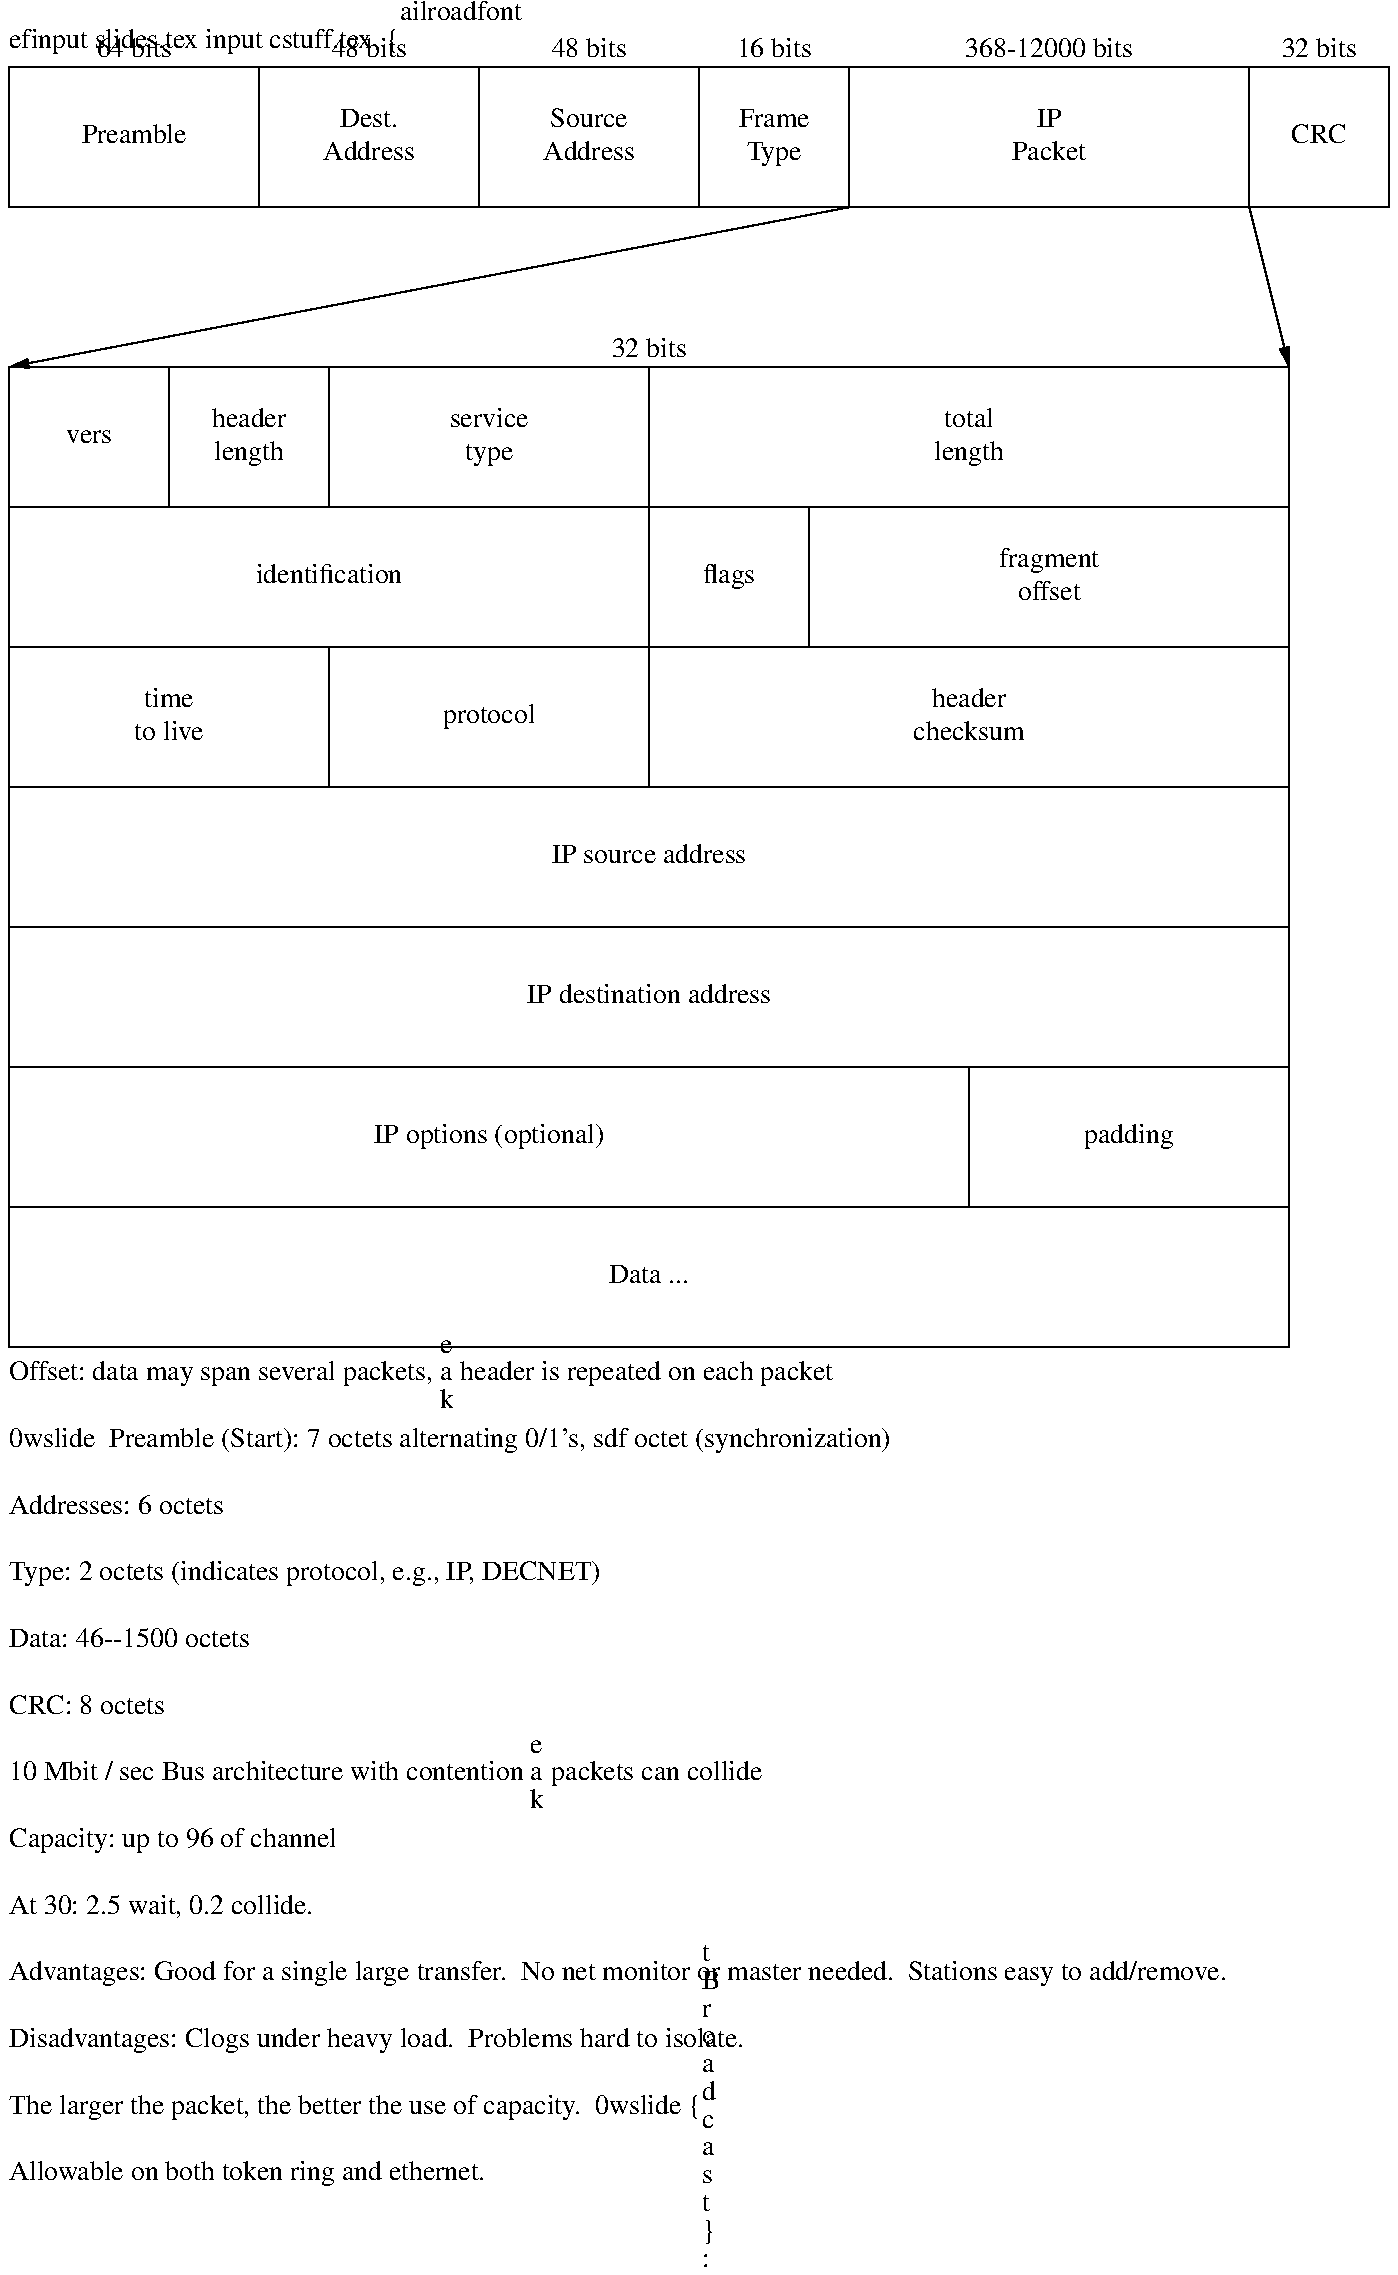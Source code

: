 \def\chapternumber{CECS 472, Ethernet --- Volper -- 19 June 1996}
\input slides.tex
\input cstuff.tex
\centerline{\bbf Internet Packet on Ethernet}
\centerline{Packet Contents}

{\railroadfont
.PS
boxht=0.7i
Pr: box wid 1.25i "Preamble"
"64 bits" at Pr.n above
Da: box wid 1.1i with .w at last box.e "Dest." "Address"
"48 bits" at Da.n above
Sa: box wid 1.1i with .w at last box.e "Source" "Address"
"48 bits" at Sa.n above
Ft: box wid 0.75i with .w at last box.e "Frame" "Type"
"16 bits" at Ft.n above
Dt: box wid 2.0i with .w at last box.e "IP" "Packet"
"368-12000 bits" at Dt.n above
Cr: box wid 0.7i with .w at last box.e "CRC"
"32 bits" at Cr.n above
Ip1: box wid 6.4i with .nw at Pr.sw + (0, -0.8i)
"32 bits" at Ip1.n above
Ves: box wid 0.8i with .w at Ip1.w "vers"
Hlen: box wid 0.8i with .w at last box.e "header" "length"
Ser: box wid 1.6i with .w at last box.e "service" "type"
Tot: box wid 3.2i with .w at last box.e "total" "length"
Ide: box wid 3.2i with .nw at Ves.sw "identification"
Flag: box wid 0.8i with .w at last box.e "flags"
Offset: box wid 2.4i with .w at last box.e "fragment" "offset"
Ttl: box wid 1.6i with .nw at Ide.sw "time" "to live"
Prot: box wid 1.6i with .w at last box.e "protocol"
Cksum: box wid 3.2i with .w at last box.e "header" "checksum"
Ipsa: box wid 6.4i with .nw at Ttl.sw "IP source address"
Ipda: box wid 6.4i with .nw at Ipsa.sw "IP destination address"
Ipop: box wid 4.8i with .nw at Ipda.sw "IP options (optional)"
Padd: box wid 1.6i with .w at last box.e "padding"
Data: box wid 6.4i with .nw at Ipop.sw "Data ..."
line -> from Dt.sw to Ip1.nw
line -> from Dt.se to Ip1.ne
.PE
\centerline{\box\graph}}
\vt
Offset: data may span several packets, 
\break
header is repeated on each packet

\newslide
\centerline{\bbf Ethernet IEEE 802.3}
\centerline{How a Particular Protocol Works}

Preamble (Start): 7 octets alternating 0/1's, sdf octet
(synchronization)

Addresses: 6 octets

Type: 2 octets (indicates protocol, e.g., IP, DECNET)

Data: 46--1500 octets

CRC: 8 octets

10 Mbit / sec
\vt
Bus architecture with contention
\break
packets can collide

Capacity: up to 96\% of channel

At 30\%: 2.5\% wait, 0.2\% collide.

Advantages: Good for a single large transfer.
No net monitor or master needed.
Stations easy to add/remove.

Disadvantages: Clogs under heavy load.
Problems hard to isolate.

The larger the packet, the better the use of capacity.
\newslide
\centerline{\bbf Special Modes}
\vt
{\bit Broadcast}:

Allowable on both token ring and ethernet.

Ethernet: address = all 1's.
\vt
{\bit Receive all}:

An ethernet card can be set to receive all packets, not just those
with its address (network monitoring).
\newslide
\centerline{\bbf Ethernet Cabling Rules}

2 repeaters (3 cables) = limits ``radius"
\break
4 repeaters (5 cables) = two cables ``empty"

10 base 5 (thick net)---
\break
1000m point-to-point, \quad 500m bus.
\break
100 stations per cable, \quad 

10 base 2 (thin net)---
\break
500m point-to-point, \quad 200m bus.
\break
30 stations per cable, \quad 0.5m min.

10 base T (twisted pair)--- 
\break
point-to-point 125m

10 broad 36 -- Ethernet modem (broadband transceiver)
\vt
star configurations = more segments
\break
multiport repeaters available
\break
too many segments connected = collisions
\newslide
\centerline{\bbf CSMA/CD}

Carrier Sense Multiple Access/Collision Detect

Signaling: Baseband using half-pulse
(a transition occurs at the middle of each pulse)
\break
0: 1 for first half pulse, 0 for second half.
\break
1: 0 for first half pulse, 1 for second half.

Effect: a signal in progress can be detected.

If you are ready to send
\break
- if no one is already sending, send
\break
- if some one is already sending, wait until they are
done, plus a safety margin (inter-frame gap) 
\newslide
\centerline{\bbf Collision Detection}

Collision: two stations send at the ``same" time
\break
Result: the packets interfere
\break
Senders responsibility to detect a collision:
what I'm sending is not the only thing I see on the cable.

Complication: Propagation time--Cable length
\break
-two times close to each other are the ``same"

transmission time $>$ 2 * propagation time
\break
packet length $>$ 2 * cable length
\break
-sender knows if there was a collision before the end of transmission

on collision detection sender immediately emits ``jamming" signal ensure all 
stations know of the collision (it doesn't finish transmitting the packet)
\newslide
\centerline{\bbf Collision Handling}

Wait a random amount; then retransmit
\break
-colliding stations are unlikely to choose the same random amount

Second collision: Exponential back off
\break
-``double" the random amount
\break
--double the mean of the random number and generate a new random number
\break
repeat doubling for each collision
\break
-after 16 collisions (no success), give up

Star architectures (10baseT)
\break
Repeater sees two simultaneous active inputs
\break
Repeater generates collision signal
\break
Repeaters propagate collision signal (multiple stars)
\vt
\centerline{\bbf Ethernet restrictions}

- 1) due to attenuation
\break
-- Maximum number of stations, maximum length
\break
- 2) maximum propagation time
\break
-- Maximum length; maximum number of repeaters
\break
- 3) minimum transmission time
\break
-- Minimum packet size: 64 bytes (72 with preamble)
\newslide
\centerline{\bbf Ethernet Details}

Minimum packet size = 57.6$\mu$sec (72 bytes = 576 bits)

Propagation delay requirement $< 28.8\mu$sec

Propagation delays
\break
-Cable: 200m/$\mu$sec (5$\mu$sec/km)
\break
-Repeater: 8 bits (0.8$\mu$sec/repeater)

Notes: bit to bit distance = 20m of cable

5/4 thicknet = 12.5$\mu$sec cable + 3.2$\mu$sec repeaters
\vt
Collision signal (jamming): 62-bits, alternating 0/1

Inter-frame gap: 96 bits (9.6$\mu$sec at 10Mbs)
\bye
